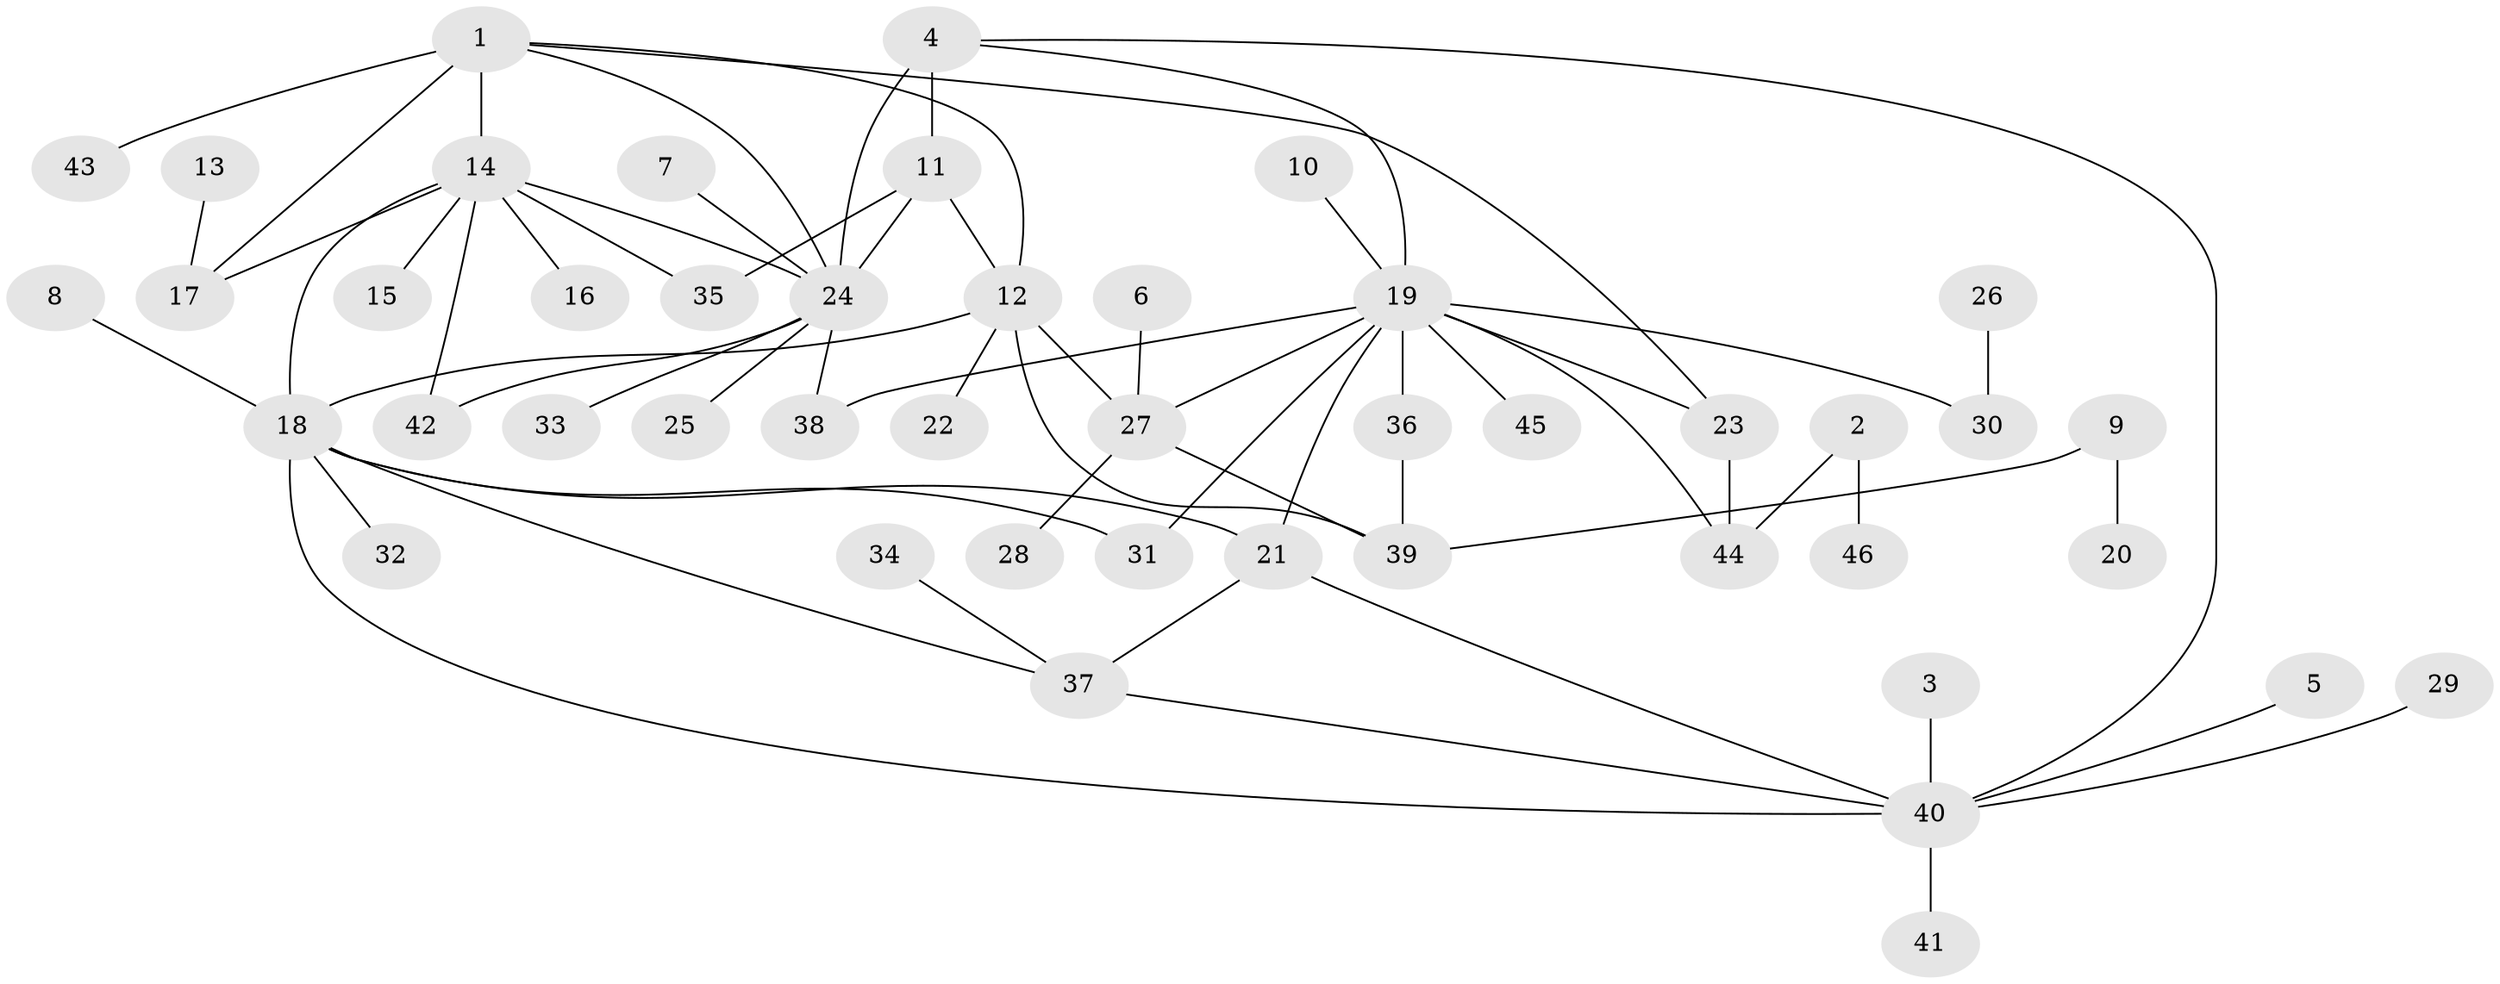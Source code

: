// original degree distribution, {4: 0.043478260869565216, 6: 0.05434782608695652, 10: 0.03260869565217391, 12: 0.010869565217391304, 5: 0.043478260869565216, 15: 0.010869565217391304, 8: 0.010869565217391304, 7: 0.010869565217391304, 1: 0.5434782608695652, 2: 0.17391304347826086, 3: 0.06521739130434782}
// Generated by graph-tools (version 1.1) at 2025/02/03/09/25 03:02:42]
// undirected, 46 vertices, 64 edges
graph export_dot {
graph [start="1"]
  node [color=gray90,style=filled];
  1;
  2;
  3;
  4;
  5;
  6;
  7;
  8;
  9;
  10;
  11;
  12;
  13;
  14;
  15;
  16;
  17;
  18;
  19;
  20;
  21;
  22;
  23;
  24;
  25;
  26;
  27;
  28;
  29;
  30;
  31;
  32;
  33;
  34;
  35;
  36;
  37;
  38;
  39;
  40;
  41;
  42;
  43;
  44;
  45;
  46;
  1 -- 12 [weight=1.0];
  1 -- 14 [weight=2.0];
  1 -- 17 [weight=2.0];
  1 -- 23 [weight=1.0];
  1 -- 24 [weight=1.0];
  1 -- 43 [weight=1.0];
  2 -- 44 [weight=1.0];
  2 -- 46 [weight=1.0];
  3 -- 40 [weight=1.0];
  4 -- 11 [weight=2.0];
  4 -- 19 [weight=1.0];
  4 -- 24 [weight=1.0];
  4 -- 40 [weight=1.0];
  5 -- 40 [weight=1.0];
  6 -- 27 [weight=1.0];
  7 -- 24 [weight=1.0];
  8 -- 18 [weight=1.0];
  9 -- 20 [weight=1.0];
  9 -- 39 [weight=1.0];
  10 -- 19 [weight=1.0];
  11 -- 12 [weight=1.0];
  11 -- 24 [weight=2.0];
  11 -- 35 [weight=1.0];
  12 -- 18 [weight=1.0];
  12 -- 22 [weight=1.0];
  12 -- 27 [weight=2.0];
  12 -- 39 [weight=1.0];
  13 -- 17 [weight=1.0];
  14 -- 15 [weight=1.0];
  14 -- 16 [weight=1.0];
  14 -- 17 [weight=1.0];
  14 -- 18 [weight=1.0];
  14 -- 24 [weight=1.0];
  14 -- 35 [weight=1.0];
  14 -- 42 [weight=1.0];
  18 -- 21 [weight=1.0];
  18 -- 31 [weight=1.0];
  18 -- 32 [weight=1.0];
  18 -- 37 [weight=1.0];
  18 -- 40 [weight=1.0];
  19 -- 21 [weight=1.0];
  19 -- 23 [weight=2.0];
  19 -- 27 [weight=1.0];
  19 -- 30 [weight=1.0];
  19 -- 31 [weight=1.0];
  19 -- 36 [weight=2.0];
  19 -- 38 [weight=1.0];
  19 -- 44 [weight=1.0];
  19 -- 45 [weight=1.0];
  21 -- 37 [weight=1.0];
  21 -- 40 [weight=1.0];
  23 -- 44 [weight=2.0];
  24 -- 25 [weight=1.0];
  24 -- 33 [weight=1.0];
  24 -- 38 [weight=1.0];
  24 -- 42 [weight=1.0];
  26 -- 30 [weight=1.0];
  27 -- 28 [weight=1.0];
  27 -- 39 [weight=2.0];
  29 -- 40 [weight=1.0];
  34 -- 37 [weight=1.0];
  36 -- 39 [weight=1.0];
  37 -- 40 [weight=1.0];
  40 -- 41 [weight=1.0];
}
